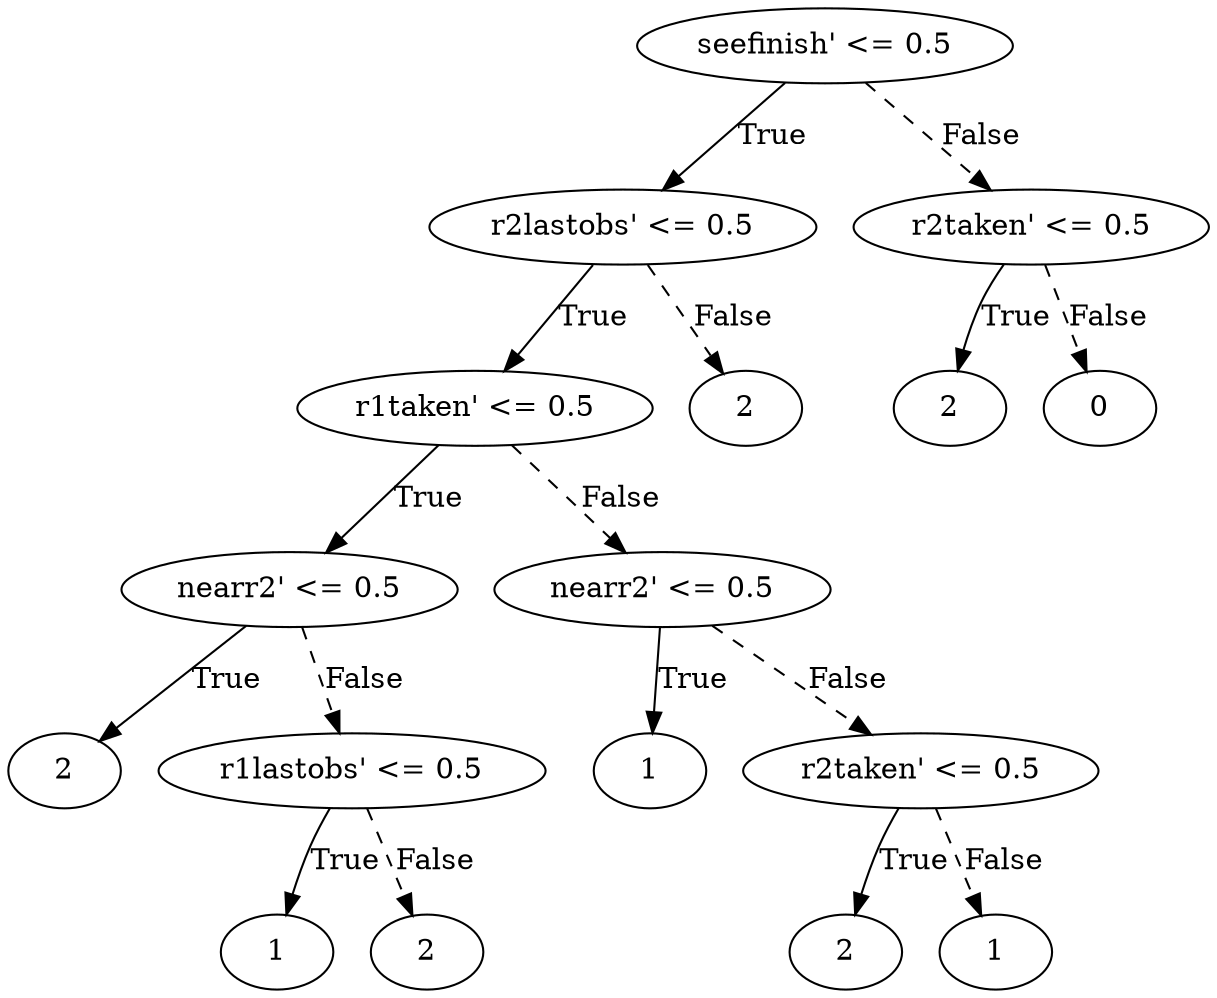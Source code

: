 digraph {
0 [label="seefinish' <= 0.5"];
1 [label="r2lastobs' <= 0.5"];
2 [label="r1taken' <= 0.5"];
3 [label="nearr2' <= 0.5"];
4 [label="2"];
3 -> 4 [label="True"];
5 [label="r1lastobs' <= 0.5"];
6 [label="1"];
5 -> 6 [label="True"];
7 [label="2"];
5 -> 7 [style="dashed", label="False"];
3 -> 5 [style="dashed", label="False"];
2 -> 3 [label="True"];
8 [label="nearr2' <= 0.5"];
9 [label="1"];
8 -> 9 [label="True"];
10 [label="r2taken' <= 0.5"];
11 [label="2"];
10 -> 11 [label="True"];
12 [label="1"];
10 -> 12 [style="dashed", label="False"];
8 -> 10 [style="dashed", label="False"];
2 -> 8 [style="dashed", label="False"];
1 -> 2 [label="True"];
13 [label="2"];
1 -> 13 [style="dashed", label="False"];
0 -> 1 [label="True"];
14 [label="r2taken' <= 0.5"];
15 [label="2"];
14 -> 15 [label="True"];
16 [label="0"];
14 -> 16 [style="dashed", label="False"];
0 -> 14 [style="dashed", label="False"];

}
